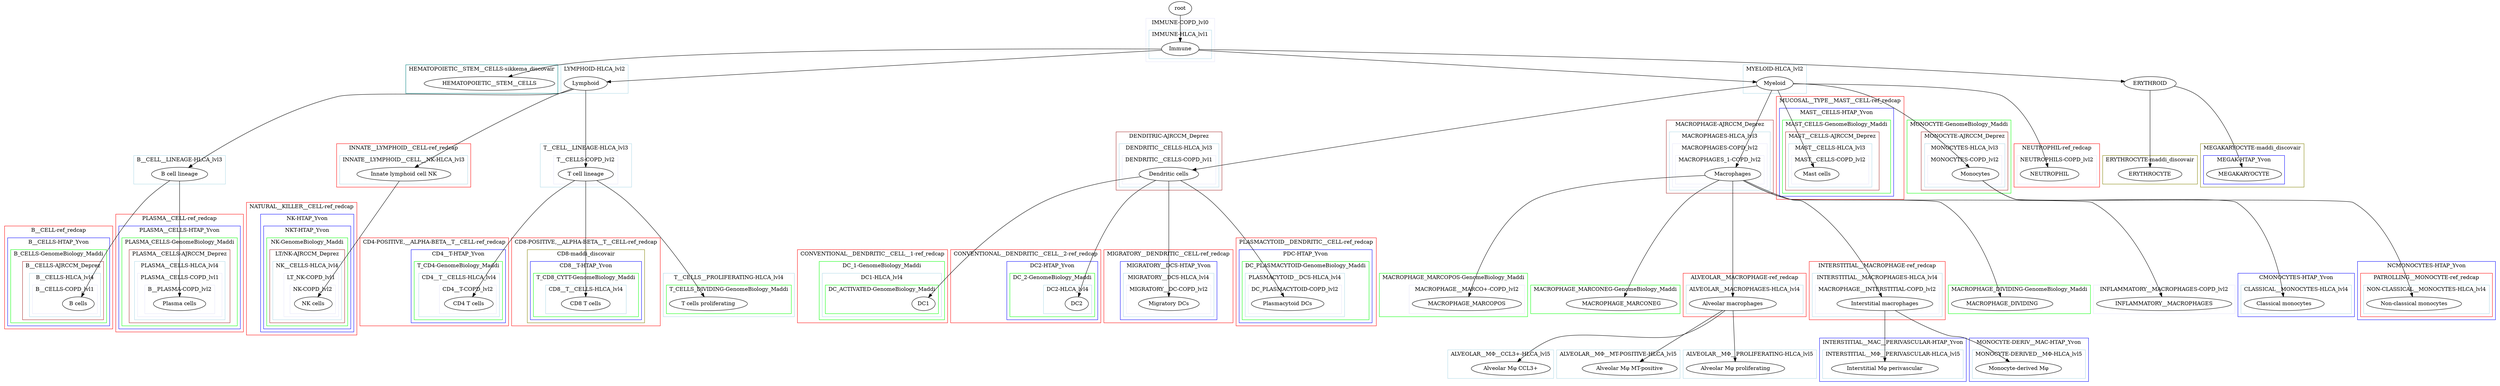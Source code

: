 digraph {
	graph [bb="0,0,6649,1005"];
	node [label="\N"];
	subgraph cluster_Immune {
		graph [bb="578,847,758,961",
			color=lavender,
			label="IMMUNE-COPD_lvl0",
			lheight=0.21,
			lp="668,949.5",
			lwidth=2.07
		];
		subgraph cluster_Immune {
			graph [bb="586,855,750,930",
				color=lightblue,
				label="IMMUNE-HLCA_lvl1",
				lheight=0.21,
				lp="668,918.5",
				lwidth=2.06
			];
			Immune	[color=black,
				height=0.5,
				label=Immune,
				layer=lv_0,
				pos="668,881",
				width=1.354];
		}
	}
	subgraph cluster_HEMATOPOIETIC__STEM__CELLS {
		graph [bb="84,764,482,839",
			color=teal,
			label="HEMATOPOIETIC__STEM__CELLS-sikkema_discovair",
			lheight=0.21,
			lp="283,827.5",
			lwidth=5.31
		];
		HEMATOPOIETIC__STEM__CELLS	[color=black,
			height=0.5,
			label=HEMATOPOIETIC__STEM__CELLS,
			layer=lv_1,
			pos="302,790",
			width=4.7482];
	}
	subgraph cluster_ERYTHROCYTE {
		graph [bb="8,526,256,601",
			color=olive,
			label="ERYTHROCYTE-maddi_discovair",
			lheight=0.21,
			lp="132,589.5",
			lwidth=3.22
		];
		ERYTHROCYTE	[color=black,
			height=0.5,
			label=ERYTHROCYTE,
			layer=lv_2,
			pos="165,552",
			width=2.3109];
	}
	subgraph cluster_MEGAKARYOCYTE {
		graph [bb="264,518,535,632",
			color=olive,
			label="MEGAKARYOCYTE-maddi_discovair",
			lheight=0.21,
			lp="399.5,620.5",
			lwidth=3.54
		];
		subgraph cluster_MEGAKARYOCYTE {
			graph [bb="315,526,527,601",
				color=blue,
				label="MEGAK-HTAP_Yvon",
				lheight=0.21,
				lp="421,589.5",
				lwidth=1.97
			];
			MEGAKARYOCYTE	[color=black,
				height=0.5,
				label=MEGAKARYOCYTE,
				layer=lv_2,
				pos="421,552",
				width=2.7261];
		}
	}
	subgraph cluster_Lymphoid {
		graph [bb="690,764,866,839",
			color=lightblue,
			label="LYMPHOID-HLCA_lvl2",
			lheight=0.21,
			lp="778,827.5",
			lwidth=2.22
		];
		Lymphoid	[color=black,
			height=0.5,
			label=Lymphoid,
			layer=lv_1,
			pos="778,790",
			width=1.5707];
	}
	subgraph "cluster_B cell lineage" {
		graph [bb="543,526,783,601",
			color=lightblue,
			label="B__CELL__LINEAGE-HLCA_lvl3",
			lheight=0.21,
			lp="663,589.5",
			lwidth=3.11
		];
		"B cell lineage"	[color=black,
			height=0.5,
			label="B cell lineage",
			layer=lv_2,
			pos="624,552",
			width=2.0401];
	}
	subgraph "cluster_B cells" {
		graph [bb="122,146,405,416",
			color=red,
			label="B__CELL-ref_redcap",
			lheight=0.21,
			lp="263.5,404.5",
			lwidth=2.00
		];
		subgraph "cluster_B cells" {
			graph [bb="130,154,397,385",
				color=blue,
				label="B__CELLS-HTAP_Yvon",
				lheight=0.21,
				lp="263.5,373.5",
				lwidth=2.21
			];
			subgraph "cluster_B cells" {
				graph [bb="138,162,389,354",
					color=green,
					label="B_CELLS-GenomeBiology_Maddi",
					lheight=0.21,
					lp="263.5,342.5",
					lwidth=3.26
				];
				subgraph "cluster_B cells" {
					graph [bb="169,170,381,323",
						color=brown,
						label="B__CELLS-AJRCCM_Deprez",
						lheight=0.21,
						lp="275,311.5",
						lwidth=2.72
					];
					subgraph "cluster_B cells" {
						graph [bb="187,178,373,292",
							color=lightblue,
							label="B__CELLS-HLCA_lvl4",
							lheight=0.21,
							lp="280,280.5",
							lwidth=2.11
						];
						subgraph "cluster_B cells" {
							graph [bb="195,186,365,261",
								color=lavender,
								label="B__CELLS-COPD_lvl1",
								lheight=0.21,
								lp="280,249.5",
								lwidth=2.14
							];
							"B cells"	[color=black,
								height=0.5,
								label="B cells",
								layer=lv_3,
								pos="315,212",
								width=1.1555];
						}
					}
				}
			}
		}
	}
	subgraph "cluster_Plasma cells" {
		graph [bb="413,138,747,447",
			color=red,
			label="PLASMA__CELL-ref_redcap",
			lheight=0.21,
			lp="580,435.5",
			lwidth=2.72
		];
		subgraph "cluster_Plasma cells" {
			graph [bb="421,146,739,416",
				color=blue,
				label="PLASMA__CELLS-HTAP_Yvon",
				lheight=0.21,
				lp="580,404.5",
				lwidth=2.93
			];
			subgraph "cluster_Plasma cells" {
				graph [bb="429,154,731,385",
					color=green,
					label="PLASMA_CELLS-GenomeBiology_Maddi",
					lheight=0.21,
					lp="580,373.5",
					lwidth=3.97
				];
				subgraph "cluster_Plasma cells" {
					graph [bb="459,162,723,354",
						color=brown,
						label="PLASMA__CELLS-AJRCCM_Deprez",
						lheight=0.21,
						lp="591,342.5",
						lwidth=3.44
					];
					subgraph "cluster_Plasma cells" {
						graph [bb="478,170,715,323",
							color=lightblue,
							label="PLASMA__CELLS-HLCA_lvl4",
							lheight=0.21,
							lp="596.5,311.5",
							lwidth=2.83
						];
						subgraph "cluster_Plasma cells" {
							graph [bb="486,178,707,292",
								color=lavender,
								label="PLASMA__CELLS-COPD_lvl1",
								lheight=0.21,
								lp="596.5,280.5",
								lwidth=2.85
							];
							subgraph "cluster_Plasma cells" {
								graph [bb="516,186,699,261",
									color=lavender,
									label="B__PLASMA-COPD_lvl2",
									lheight=0.21,
									lp="607.5,249.5",
									lwidth=2.32
								];
								"Plasma cells"	[color=black,
									height=0.5,
									label="Plasma cells",
									layer=lv_3,
									pos="623,212",
									width=1.8957];
							}
						}
					}
				}
			}
		}
	}
	subgraph "cluster_Innate lymphoid cell NK" {
		graph [bb="791,518,1142,632",
			color=red,
			label="INNATE__LYMPHOID__CELL-ref_redcap",
			lheight=0.21,
			lp="966.5,620.5",
			lwidth=3.97
		];
		subgraph "cluster_Innate lymphoid cell NK" {
			graph [bb="799,526,1134,601",
				color=lightblue,
				label="INNATE__LYMPHOID__CELL__NK-HLCA_lvl3",
				lheight=0.21,
				lp="966.5,589.5",
				lwidth=4.43
			];
			"Innate lymphoid cell NK"	[color=black,
				height=0.5,
				label="Innate lymphoid cell NK",
				layer=lv_2,
				pos="930,552",
				width=3.4122];
		}
	}
	subgraph "cluster_NK cells" {
		graph [bb="755,130,1044,478",
			color=red,
			label="NATURAL__KILLER__CELL-ref_redcap",
			lheight=0.21,
			lp="899.5,466.5",
			lwidth=3.79
		];
		subgraph "cluster_NK cells" {
			graph [bb="791,138,1035,447",
				color=blue,
				label="NK-HTAP_Yvon",
				lheight=0.21,
				lp="913,435.5",
				lwidth=1.50
			];
			subgraph "cluster_NK cells" {
				graph [bb="799,146,1027,416",
					color=blue,
					label="NKT-HTAP_Yvon",
					lheight=0.21,
					lp="913,404.5",
					lwidth=1.61
				];
				subgraph "cluster_NK cells" {
					graph [bb="807,154,1019,385",
						color=green,
						label="NK-GenomeBiology_Maddi",
						lheight=0.21,
						lp="913,373.5",
						lwidth=2.64
					];
					subgraph "cluster_NK cells" {
						graph [bb="815,162,1011,354",
							color=brown,
							label="LT/NK-AJRCCM_Deprez",
							lheight=0.21,
							lp="913,342.5",
							lwidth=2.32
						];
						subgraph "cluster_NK cells" {
							graph [bb="823,170,1003,323",
								color=lightblue,
								label="NK__CELLS-HLCA_lvl4",
								lheight=0.21,
								lp="913,311.5",
								lwidth=2.28
							];
							subgraph "cluster_NK cells" {
								graph [bb="852,178,995,292",
									color=lavender,
									label="LT_NK-COPD_lvl1",
									lheight=0.21,
									lp="923.5,280.5",
									lwidth=1.76
								];
								subgraph "cluster_NK cells" {
									graph [bb="868,186,987,261",
										color=lavender,
										label="NK-COPD_lvl2",
										lheight=0.21,
										lp="927.5,249.5",
										lwidth=1.43
									];
									"NK cells"	[color=black,
										height=0.5,
										label="NK cells",
										layer=lv_3,
										pos="930,212",
										width=1.3721];
								}
							}
						}
					}
				}
			}
		}
	}
	subgraph "cluster_T cell lineage" {
		graph [bb="1326,518,1565,632",
			color=lightblue,
			label="T__CELL__LINEAGE-HLCA_lvl3",
			lheight=0.21,
			lp="1445.5,620.5",
			lwidth=3.10
		];
		subgraph "cluster_T cell lineage" {
			graph [bb="1361,526,1529,601",
				color=lavender,
				label="T__CELLS-COPD_lvl2",
				lheight=0.21,
				lp="1445,589.5",
				lwidth=2.11
			];
			"T cell lineage"	[color=black,
				height=0.5,
				label="T cell lineage",
				layer=lv_2,
				pos="1445,552",
				width=2.004];
		}
	}
	subgraph "cluster_CD4 T cells" {
		graph [bb="1052,154,1441,385",
			color=red,
			label="CD4-POSITIVE,__ALPHA-BETA__T__CELL-ref_redcap",
			lheight=0.21,
			lp="1246.5,373.5",
			lwidth=5.18
		];
		subgraph "cluster_CD4 T cells" {
			graph [bb="1186,162,1433,354",
				color=blue,
				label="CD4__T-HTAP_Yvon",
				lheight=0.21,
				lp="1309.5,342.5",
				lwidth=1.92
			];
			subgraph "cluster_CD4 T cells" {
				graph [bb="1194,170,1425,323",
					color=green,
					label="T_CD4-GenomeBiology_Maddi",
					lheight=0.21,
					lp="1309.5,311.5",
					lwidth=2.99
				];
				subgraph "cluster_CD4 T cells" {
					graph [bb="1206,178,1417,292",
						color=lightblue,
						label="CD4__T__CELLS-HLCA_lvl4",
						lheight=0.21,
						lp="1311.5,280.5",
						lwidth=2.71
					];
					subgraph "cluster_CD4 T cells" {
						graph [bb="1260,186,1409,261",
							color=lavender,
							label="CD4__T-COPD_lvl2",
							lheight=0.21,
							lp="1334.5,249.5",
							lwidth=1.85
						];
						"CD4 T cells"	[color=black,
							height=0.5,
							label="CD4 T cells",
							layer=lv_3,
							pos="1337,212",
							width=1.7693];
					}
				}
			}
		}
	}
	subgraph "cluster_CD8 T cells" {
		graph [bb="1449,154,1838,385",
			color=red,
			label="CD8-POSITIVE,__ALPHA-BETA__T__CELL-ref_redcap",
			lheight=0.21,
			lp="1643.5,373.5",
			lwidth=5.18
		];
		subgraph "cluster_CD8 T cells" {
			graph [bb="1457,162,1764,354",
				color=olive,
				label="CD8-maddi_discovair",
				lheight=0.21,
				lp="1610.5,342.5",
				lwidth=2.10
			];
			subgraph "cluster_CD8 T cells" {
				graph [bb="1465,170,1756,323",
					color=blue,
					label="CD8__T-HTAP_Yvon",
					lheight=0.21,
					lp="1610.5,311.5",
					lwidth=1.92
				];
				subgraph "cluster_CD8 T cells" {
					graph [bb="1473,178,1748,292",
						color=green,
						label="T_CD8_CYTT-GenomeBiology_Maddi",
						lheight=0.21,
						lp="1610.5,280.5",
						lwidth=3.60
					];
					subgraph "cluster_CD8 T cells" {
						graph [bb="1481,186,1692,261",
							color=lightblue,
							label="CD8__T__CELLS-HLCA_lvl4",
							lheight=0.21,
							lp="1586.5,249.5",
							lwidth=2.71
						];
						"CD8 T cells"	[color=black,
							height=0.5,
							label="CD8 T cells",
							layer=lv_3,
							pos="1553,212",
							width=1.7693];
					}
				}
			}
		}
	}
	subgraph "cluster_T cells proliferating" {
		graph [bb="1846,178,2189,292",
			color=lightblue,
			label="T__CELLS__PROLIFERATING-HLCA_lvl4",
			lheight=0.21,
			lp="2017.5,280.5",
			lwidth=3.99
		];
		subgraph "cluster_T cells proliferating" {
			graph [bb="1854,186,2181,261",
				color=green,
				label="T_CELLS_DIVIDING-GenomeBiology_Maddi",
				lheight=0.21,
				lp="2017.5,249.5",
				lwidth=4.32
			];
			"T cells proliferating"	[color=black,
				height=0.5,
				label="T cells proliferating",
				layer=lv_3,
				pos="1964,212",
				width=2.8345];
		}
	}
	subgraph cluster_Myeloid {
		graph [bb="4876,764,5042,839",
			color=lightblue,
			label="MYELOID-HLCA_lvl2",
			lheight=0.21,
			lp="4959,827.5",
			lwidth=2.08
		];
		Myeloid	[color=black,
			height=0.5,
			label=Myeloid,
			layer=lv_1,
			pos="4959,790",
			width=1.336];
	}
	subgraph "cluster_Dendritic cells" {
		graph [bb="3031,510,3308,663",
			color=brown,
			label="DENDITRIC-AJRCCM_Deprez",
			lheight=0.21,
			lp="3169.5,651.5",
			lwidth=2.90
		];
		subgraph "cluster_Dendritic cells" {
			graph [bb="3039,518,3300,632",
				color=lightblue,
				label="DENDRITIC__CELLS-HLCA_lvl3",
				lheight=0.21,
				lp="3169.5,620.5",
				lwidth=3.15
			];
			subgraph "cluster_Dendritic cells" {
				graph [bb="3047,526,3292,601",
					color=lavender,
					label="DENDRITIC__CELLS-COPD_lvl1",
					lheight=0.21,
					lp="3169.5,589.5",
					lwidth=3.18
				];
				"Dendritic cells"	[color=black,
					height=0.5,
					label="Dendritic cells",
					layer=lv_2,
					pos="3169,552",
					width=2.1665];
			}
		}
	}
	subgraph cluster_DC1 {
		graph [bb="2197,162,2590,354",
			color=red,
			label="CONVENTIONAL__DENDRITIC__CELL__1-ref_redcap",
			lheight=0.21,
			lp="2393.5,342.5",
			lwidth=5.24
		];
		subgraph cluster_DC1 {
			graph [bb="2254,170,2582,323",
				color=green,
				label="DC_1-GenomeBiology_Maddi",
				lheight=0.21,
				lp="2418,311.5",
				lwidth=2.86
			];
			subgraph cluster_DC1 {
				graph [bb="2262,178,2574,292",
					color=lightblue,
					label="DC1-HLCA_lvl4",
					lheight=0.21,
					lp="2418,280.5",
					lwidth=1.53
				];
				subgraph cluster_DC1 {
					graph [bb="2270,186,2566,261",
						color=green,
						label="DC_ACTIVATED-GenomeBiology_Maddi",
						lheight=0.21,
						lp="2418,249.5",
						lwidth=3.89
					];
					DC1	[color=black,
						height=0.5,
						label=DC1,
						layer=lv_3,
						pos="2527,212",
						width=0.84854];
				}
			}
		}
	}
	subgraph cluster_DC2 {
		graph [bb="2598,162,2991,354",
			color=red,
			label="CONVENTIONAL__DENDRITIC__CELL__2-ref_redcap",
			lheight=0.21,
			lp="2794.5,342.5",
			lwidth=5.24
		];
		subgraph cluster_DC2 {
			graph [bb="2745,170,2983,323",
				color=blue,
				label="DC2-HTAP_Yvon",
				lheight=0.21,
				lp="2864,311.5",
				lwidth=1.62
			];
			subgraph cluster_DC2 {
				graph [bb="2753,178,2975,292",
					color=green,
					label="DC_2-GenomeBiology_Maddi",
					lheight=0.21,
					lp="2864,280.5",
					lwidth=2.86
				];
				subgraph cluster_DC2 {
					graph [bb="2841,186,2967,261",
						color=lightblue,
						label="DC2-HLCA_lvl4",
						lheight=0.21,
						lp="2904,249.5",
						lwidth=1.53
					];
					DC2	[color=black,
						height=0.5,
						label=DC2,
						layer=lv_3,
						pos="2928,212",
						width=0.84854];
				}
			}
		}
	}
	subgraph "cluster_Migratory DCs" {
		graph [bb="2999,162,3337,354",
			color=red,
			label="MIGRATORY__DENDRITIC__CELL-ref_redcap",
			lheight=0.21,
			lp="3168,342.5",
			lwidth=4.47
		];
		subgraph "cluster_Migratory DCs" {
			graph [bb="3042,170,3295,323",
				color=blue,
				label="MIGRATORY__DCS-HTAP_Yvon",
				lheight=0.21,
				lp="3168.5,311.5",
				lwidth=3.06
			];
			subgraph "cluster_Migratory DCs" {
				graph [bb="3050,178,3287,292",
					color=lightblue,
					label="MIGRATORY__DCS-HLCA_lvl4",
					lheight=0.21,
					lp="3168.5,280.5",
					lwidth=2.97
				];
				subgraph "cluster_Migratory DCs" {
					graph [bb="3058,186,3279,261",
						color=lavender,
						label="MIGRATORY__DC-COPD_lvl2",
						lheight=0.21,
						lp="3168.5,249.5",
						lwidth=2.85
					];
					"Migratory DCs"	[color=black,
						height=0.5,
						label="Migratory DCs",
						layer=lv_3,
						pos="3169,212",
						width=2.2026];
				}
			}
		}
	}
	subgraph "cluster_Plasmacytoid DCs" {
		graph [bb="3345,154,3712,385",
			color=red,
			label="PLASMACYTOID__DENDRITIC__CELL-ref_redcap",
			lheight=0.21,
			lp="3528.5,373.5",
			lwidth=4.88
		];
		subgraph "cluster_Plasmacytoid DCs" {
			graph [bb="3353,162,3701,354",
				color=blue,
				label="PDC-HTAP_Yvon",
				lheight=0.21,
				lp="3527,342.5",
				lwidth=1.64
			];
			subgraph "cluster_Plasmacytoid DCs" {
				graph [bb="3361,170,3693,323",
					color=green,
					label="DC_PLASMACYTOID-GenomeBiology_Maddi",
					lheight=0.21,
					lp="3527,311.5",
					lwidth=4.39
				];
				subgraph "cluster_Plasmacytoid DCs" {
					graph [bb="3369,178,3629,292",
						color=lightblue,
						label="PLASMACYTOID__DCS-HLCA_lvl4",
						lheight=0.21,
						lp="3499,280.5",
						lwidth=3.38
					];
					subgraph "cluster_Plasmacytoid DCs" {
						graph [bb="3377,186,3621,261",
							color=lavender,
							label="DC_PLASMACYTOID-COPD_lvl2",
							lheight=0.21,
							lp="3499,249.5",
							lwidth=3.17
						];
						"Plasmacytoid DCs"	[color=black,
							height=0.5,
							label="Plasmacytoid DCs",
							layer=lv_3,
							pos="3480,212",
							width=2.6359];
					}
				}
			}
		}
	}
	subgraph cluster_Macrophages {
		graph [bb="4675,502,4955,694",
			color=brown,
			label="MACROPHAGE-AJRCCM_Deprez",
			lheight=0.21,
			lp="4815,682.5",
			lwidth=3.24
		];
		subgraph cluster_Macrophages {
			graph [bb="4683,510,4947,663",
				color=lightblue,
				label="MACROPHAGES-HLCA_lvl3",
				lheight=0.21,
				lp="4815,651.5",
				lwidth=2.76
			];
			subgraph cluster_Macrophages {
				graph [bb="4691,518,4939,632",
					color=lavender,
					label="MACROPHAGES-COPD_lvl2",
					lheight=0.21,
					lp="4815,620.5",
					lwidth=2.78
				];
				subgraph cluster_Macrophages {
					graph [bb="4699,526,4931,601",
						color=lavender,
						label="MACROPHAGES_1-COPD_lvl2",
						lheight=0.21,
						lp="4815,589.5",
						lwidth=3.00
					];
					Macrophages	[color=black,
						height=0.5,
						label=Macrophages,
						layer=lv_2,
						pos="4850,552",
						width=2.0401];
				}
			}
		}
	}
	subgraph cluster_MACROPHAGE_MARCOPOS {
		graph [bb="3720,178,4108,292",
			color=green,
			label="MACROPHAGE_MARCOPOS-GenomeBiology_Maddi",
			lheight=0.21,
			lp="3914,280.5",
			lwidth=5.17
		];
		subgraph cluster_MACROPHAGE_MARCOPOS {
			graph [bb="3798,186,4100,261",
				color=lavender,
				label="MACROPHAGE__MARCO+-COPD_lvl2",
				lheight=0.21,
				lp="3949,249.5",
				lwidth=3.78
			];
			MACROPHAGE_MARCOPOS	[color=black,
				height=0.5,
				label=MACROPHAGE_MARCOPOS,
				layer=lv_3,
				pos="3949,212",
				width=3.9719];
		}
	}
	subgraph cluster_MACROPHAGE_MARCONEG {
		graph [bb="4116,186,4507,261",
			color=green,
			label="MACROPHAGE_MARCONEG-GenomeBiology_Maddi",
			lheight=0.21,
			lp="4311.5,249.5",
			lwidth=5.21
		];
		MACROPHAGE_MARCONEG	[color=black,
			height=0.5,
			label=MACROPHAGE_MARCONEG,
			layer=lv_3,
			pos="4354,212",
			width=4.026];
	}
	subgraph "cluster_Alveolar macrophages" {
		graph [bb="4515,178,4837,292",
			color=red,
			label="ALVEOLAR__MACROPHAGE-ref_redcap",
			lheight=0.21,
			lp="4676,280.5",
			lwidth=3.92
		];
		subgraph "cluster_Alveolar macrophages" {
			graph [bb="4523,186,4829,261",
				color=lightblue,
				label="ALVEOLAR__MACROPHAGES-HLCA_lvl4",
				lheight=0.21,
				lp="4676,249.5",
				lwidth=4.03
			];
			"Alveolar macrophages"	[color=black,
				height=0.5,
				label="Alveolar macrophages",
				layer=lv_3,
				pos="4653,212",
				width=3.1594];
		}
	}
	subgraph "cluster_Alveolar Mφ CCL3+" {
		graph [bb="3904,16,4181,91",
			color=lightblue,
			label="ALVEOLAR__MΦ__CCL3+-HLCA_lvl5",
			lheight=0.21,
			lp="4042.5,79.5",
			lwidth=3.62
		];
		"Alveolar Mφ CCL3+"	[color=black,
			height=0.5,
			label="Alveolar Mφ CCL3+",
			layer=lv_4,
			pos="4070,42",
			width=2.8706];
	}
	subgraph "cluster_Alveolar Mφ MT-positive" {
		graph [bb="4189,16,4512,91",
			color=lightblue,
			label="ALVEOLAR__MΦ__MT-POSITIVE-HLCA_lvl5",
			lheight=0.21,
			lp="4350.5,79.5",
			lwidth=4.26
		];
		"Alveolar Mφ MT-positive"	[color=black,
			height=0.5,
			label="Alveolar Mφ MT-positive",
			layer=lv_4,
			pos="4380,42",
			width=3.4483];
	}
	subgraph "cluster_Alveolar Mφ proliferating" {
		graph [bb="4520,16,4869,91",
			color=lightblue,
			label="ALVEOLAR__MΦ__PROLIFERATING-HLCA_lvl5",
			lheight=0.21,
			lp="4694.5,79.5",
			lwidth=4.62
		];
		"Alveolar Mφ proliferating"	[color=black,
			height=0.5,
			label="Alveolar Mφ proliferating",
			layer=lv_4,
			pos="4657,42",
			width=3.5747];
	}
	subgraph "cluster_Interstitial macrophages" {
		graph [bb="4845,170,5201,323",
			color=red,
			label="INTERSTITIAL__MACROPHAGE-ref_redcap",
			lheight=0.21,
			lp="5023,311.5",
			lwidth=4.28
		];
		subgraph "cluster_Interstitial macrophages" {
			graph [bb="4853,178,5193,292",
				color=lightblue,
				label="INTERSTITIAL__MACROPHAGES-HLCA_lvl4",
				lheight=0.21,
				lp="5023,280.5",
				lwidth=4.39
			];
			subgraph "cluster_Interstitial macrophages" {
				graph [bb="4861,186,5185,261",
					color=lavender,
					label="MACROPHAGE__INTERSTITIAL-COPD_lvl2",
					lheight=0.21,
					lp="5023,249.5",
					lwidth=4.28
				];
				"Interstitial macrophages"	[color=black,
					height=0.5,
					label="Interstitial macrophages",
					layer=lv_3,
					pos="5048,212",
					width=3.4844];
			}
		}
	}
	subgraph "cluster_Interstitial Mφ perivascular" {
		graph [bb="4877,8,5261,122",
			color=blue,
			label="INTERSTITIAL__MAC__PERIVASCULAR-HTAP_Yvon",
			lheight=0.21,
			lp="5069,110.5",
			lwidth=5.11
		];
		subgraph "cluster_Interstitial Mφ perivascular" {
			graph [bb="4885,16,5253,91",
				color=lightblue,
				label="INTERSTITIAL__MΦ__PERIVASCULAR-HLCA_lvl5",
				lheight=0.21,
				lp="5069,79.5",
				lwidth=4.89
			];
			"Interstitial Mφ perivascular"	[color=black,
				height=0.5,
				label="Interstitial Mφ perivascular",
				layer=lv_4,
				pos="5048,42",
				width=3.8816];
		}
	}
	subgraph "cluster_Monocyte-derived Mφ" {
		graph [bb="5269,8,5581,122",
			color=blue,
			label="MONOCYTE-DERIV__MAC-HTAP_Yvon",
			lheight=0.21,
			lp="5425,110.5",
			lwidth=3.81
		];
		subgraph "cluster_Monocyte-derived Mφ" {
			graph [bb="5277,16,5573,91",
				color=lightblue,
				label="MONOCYTE-DERIVED__MΦ-HLCA_lvl5",
				lheight=0.21,
				lp="5425,79.5",
				lwidth=3.89
			];
			"Monocyte-derived Mφ"	[color=black,
				height=0.5,
				label="Monocyte-derived Mφ",
				layer=lv_4,
				pos="5397,42",
				width=3.1233];
		}
	}
	subgraph cluster_MACROPHAGE_DIVIDING {
		graph [bb="5209,186,5581,261",
			color=green,
			label="MACROPHAGE_DIVIDING-GenomeBiology_Maddi",
			lheight=0.21,
			lp="5395,249.5",
			lwidth=4.94
		];
		MACROPHAGE_DIVIDING	[color=black,
			height=0.5,
			label=MACROPHAGE_DIVIDING,
			layer=lv_3,
			pos="5350,212",
			width=3.683];
	}
	subgraph cluster_INFLAMMATORY__MACROPHAGES {
		graph [bb="5589,186,5959,261",
			color=lavender,
			label="INFLAMMATORY__MACROPHAGES-COPD_lvl2",
			lheight=0.21,
			lp="5774,249.5",
			lwidth=4.67
		];
		INFLAMMATORY__MACROPHAGES	[color=black,
			height=0.5,
			label=INFLAMMATORY__MACROPHAGES,
			layer=lv_3,
			pos="5774,212",
			width=4.9107];
	}
	subgraph "cluster_Mast cells" {
		graph [bb="4963,486,5297,756",
			color=red,
			label="MUCOSAL__TYPE__MAST__CELL-ref_redcap",
			lheight=0.21,
			lp="5130,744.5",
			lwidth=4.42
		];
		subgraph "cluster_Mast cells" {
			graph [bb="4971,494,5270,725",
				color=blue,
				label="MAST__CELLS-HTAP_Yvon",
				lheight=0.21,
				lp="5120.5,713.5",
				lwidth=2.65
			];
			subgraph "cluster_Mast cells" {
				graph [bb="4979,502,5262,694",
					color=green,
					label="MAST_CELLS-GenomeBiology_Maddi",
					lheight=0.21,
					lp="5120.5,682.5",
					lwidth=3.71
				];
				subgraph "cluster_Mast cells" {
					graph [bb="4987,510,5232,663",
						color=brown,
						label="MAST__CELLS-AJRCCM_Deprez",
						lheight=0.21,
						lp="5109.5,651.5",
						lwidth=3.18
					];
					subgraph "cluster_Mast cells" {
						graph [bb="4995,518,5213,632",
							color=lightblue,
							label="MAST__CELLS-HLCA_lvl3",
							lheight=0.21,
							lp="5104,620.5",
							lwidth=2.56
						];
						subgraph "cluster_Mast cells" {
							graph [bb="5003,526,5205,601",
								color=lavender,
								label="MAST__CELLS-COPD_lvl2",
								lheight=0.21,
								lp="5104,589.5",
								lwidth=2.58
							];
							"Mast cells"	[color=black,
								height=0.5,
								label="Mast cells",
								layer=lv_2,
								pos="5069,552",
								width=1.6068];
						}
					}
				}
			}
		}
	}
	subgraph cluster_Monocytes {
		graph [bb="5709,502,5981,694",
			color=green,
			label="MONOCYTE-GenomeBiology_Maddi",
			lheight=0.21,
			lp="5845,682.5",
			lwidth=3.56
		];
		subgraph cluster_Monocytes {
			graph [bb="5746,510,5973,663",
				color=brown,
				label="MONOCYTE-AJRCCM_Deprez",
				lheight=0.21,
				lp="5859.5,651.5",
				lwidth=2.93
			];
			subgraph cluster_Monocytes {
				graph [bb="5755,518,5965,632",
					color=lightblue,
					label="MONOCYTES-HLCA_lvl3",
					lheight=0.21,
					lp="5860,620.5",
					lwidth=2.46
				];
				subgraph cluster_Monocytes {
					graph [bb="5763,526,5957,601",
						color=lavender,
						label="MONOCYTES-COPD_lvl2",
						lheight=0.21,
						lp="5860,589.5",
						lwidth=2.47
					];
					Monocytes	[color=black,
						height=0.5,
						label=Monocytes,
						layer=lv_2,
						pos="5888,552",
						width=1.6971];
				}
			}
		}
	}
	subgraph "cluster_Classical monocytes" {
		graph [bb="5967,178,6272,292",
			color=blue,
			label="CMONOCYTES-HTAP_Yvon",
			lheight=0.21,
			lp="6119.5,280.5",
			lwidth=2.69
		];
		subgraph "cluster_Classical monocytes" {
			graph [bb="5975,186,6264,261",
				color=lightblue,
				label="CLASSICAL__MONOCYTES-HLCA_lvl4",
				lheight=0.21,
				lp="6119.5,249.5",
				lwidth=3.79
			];
			"Classical monocytes"	[color=black,
				height=0.5,
				label="Classical monocytes",
				layer=lv_3,
				pos="6088,212",
				width=2.9067];
		}
	}
	subgraph "cluster_Non-classical monocytes" {
		graph [bb="6280,170,6641,323",
			color=blue,
			label="NCMONOCYTES-HTAP_Yvon",
			lheight=0.21,
			lp="6460.5,311.5",
			lwidth=2.86
		];
		subgraph "cluster_Non-classical monocytes" {
			graph [bb="6288,178,6633,292",
				color=red,
				label="PATROLLING__MONOCYTE-ref_redcap",
				lheight=0.21,
				lp="6460.5,280.5",
				lwidth=3.85
			];
			subgraph "cluster_Non-classical monocytes" {
				graph [bb="6296,186,6625,261",
					color=lightblue,
					label="NON-CLASSICAL__MONOCYTES-HLCA_lvl4",
					lheight=0.21,
					lp="6460.5,249.5",
					lwidth=4.35
				];
				"Non-classical monocytes"	[color=black,
					height=0.5,
					label="Non-classical monocytes",
					layer=lv_3,
					pos="6428,212",
					width=3.4483];
			}
		}
	}
	subgraph cluster_NEUTROPHIL {
		graph [bb="5989,518,6213,632",
			color=red,
			label="NEUTROPHIL-ref_redcap",
			lheight=0.21,
			lp="6101,620.5",
			lwidth=2.53
		];
		subgraph cluster_NEUTROPHIL {
			graph [bb="5997,526,6205,601",
				color=lavender,
				label="NEUTROPHILS-COPD_lvl2",
				lheight=0.21,
				lp="6101,589.5",
				lwidth=2.67
			];
			NEUTROPHIL	[color=black,
				height=0.5,
				label=NEUTROPHIL,
				layer=lv_2,
				pos="6082,552",
				width=2.1304];
		}
	}
	root	[color=black,
		height=0.5,
		label=root,
		layer=lv_0,
		pos="668,987",
		width=0.83048];
	root -> Immune	[pos="e,668,899.2 668,968.83 668,952.64 668,928.13 668,909.27"];
	Immune -> HEMATOPOIETIC__STEM__CELLS	[pos="e,359.39,806.99 626.51,871.4 588.74,863.43 531.48,851.04 482,839 444.53,829.88 402.92,818.84 369.15,809.65"];
	ERYTHROID	[height=0.5,
		pos="559,790",
		width=1.8957];
	Immune -> ERYTHROID	[pos="e,579.15,807.45 648.76,864.29 631.65,850.32 606.41,829.71 587.05,813.9"];
	Immune -> Lymphoid	[pos="e,758.04,807.15 687.41,864.29 704.79,850.23 730.47,829.45 750.06,813.61"];
	Immune -> Myeloid	[pos="e,4910.9,792 716.56,878.99 1154.8,869.9 4422.8,802.12 4900.7,792.21"];
	ERYTHROID -> ERYTHROCYTE	[pos="e,171.22,570.1 523.53,774.59 511.78,770.43 498.5,766.38 486,764 466.88,760.37 328.11,765.27 311,756 238.96,716.97 193.79,625.16 \
175.02,579.6"];
	ERYTHROID -> MEGAKARYOCYTE	[pos="e,430.84,570.17 548.56,771.91 545.46,766.8 542.08,761.18 539,756 501.5,692.82 458.32,617.99 436.04,579.22"];
	Lymphoid -> "B cell lineage"	[pos="e,634.97,569.82 766.92,772.03 740.23,731.12 672.22,626.89 640.61,578.46"];
	Lymphoid -> "Innate lymphoid cell NK"	[pos="e,918.96,570.14 788.93,772.03 815.21,731.22 882.08,627.4 913.38,578.81"];
	Lymphoid -> "T cell lineage"	[pos="e,1427,569.67 834.13,787.19 920.94,783.84 1083.4,775.16 1138,756 1254.2,715.18 1369.5,620.73 1419.3,576.56"];
	"B cell lineage" -> "B cells"	[pos="e,323.28,229.7 603.4,534.7 585.09,520.67 557.21,500.47 531,486 522.98,481.57 519.21,483.65 512,478 423.67,408.73 355.21,290.39 327.9,\
238.57"];
	"B cell lineage" -> "Plasma cells"	[pos="e,623.05,230.19 623.95,533.77 623.79,478.85 623.28,307.55 623.08,240.4"];
	"Innate lymphoid cell NK" -> "NK cells"	[pos="e,930,230.19 930,533.77 930,478.85 930,307.55 930,240.4"];
	"T cell lineage" -> "CD4 T cells"	[pos="e,1342.5,230.19 1439.5,533.77 1421.9,478.74 1367,306.85 1345.6,239.99"];
	"T cell lineage" -> "CD8 T cells"	[pos="e,1547.5,230.19 1450.5,533.77 1468.1,478.74 1523,306.85 1544.4,239.99"];
	"T cell lineage" -> "T cells proliferating"	[pos="e,1951.6,230.18 1505.4,542.1 1558.4,532.33 1636.2,513.13 1696,478 1807.1,412.67 1906,290.93 1945.6,238.31"];
	Myeloid -> "Dendritic cells"	[pos="e,3234.4,561.89 4914.1,783.5 4861.6,777.04 4772,765.93 4695,756 4137.6,684.09 3466.4,593.36 3244.3,563.24"];
	Myeloid -> Macrophages	[pos="e,4857.9,570.14 4951.2,772.03 4932.4,731.39 4884.8,628.26 4862.2,579.42"];
	Myeloid -> "Mast cells"	[pos="e,5061,570.14 4966.9,772.03 4985.9,731.39 5033.9,628.26 5056.7,579.42"];
	Myeloid -> Monocytes	[pos="e,5851,566.34 5005.5,785.1 5055.9,780.34 5138.8,771.03 5209,756 5451.1,704.18 5732.1,608.41 5841.3,569.79"];
	Myeloid -> NEUTROPHIL	[pos="e,6077.8,570.06 5007.1,788.69 5201.3,787.29 5919.5,780.46 5961,756 6027.5,716.73 6061.7,625.38 6075.1,579.82"];
	"Dendritic cells" -> DC1	[pos="e,2540,228.51 3096.3,545.29 3026.7,537.51 2920.2,519.42 2837,478 2710,414.81 2592,288.29 2546.6,236.21"];
	"Dendritic cells" -> DC2	[pos="e,2932.5,230.06 3134.7,535.69 3109.7,523.13 3076.4,503.32 3054,478 2988.8,404.3 2950.2,290.92 2935.3,239.72"];
	"Dendritic cells" -> "Migratory DCs"	[pos="e,3169,230.19 3169,533.77 3169,478.85 3169,307.55 3169,240.4"];
	"Dendritic cells" -> "Plasmacytoid DCs"	[pos="e,3470.3,230.16 3199.7,535.38 3223.9,522.14 3257.7,501.56 3283,478 3364.3,402.17 3435.5,289.16 3465.2,238.81"];
	Macrophages -> MACROPHAGE_MARCOPOS	[pos="e,3953.7,230.11 4776.4,551.85 4612.1,552.46 4221.4,546.45 4112,478 4021.9,421.62 3974,295.3 3956.7,239.9"];
	Macrophages -> MACROPHAGE_MARCONEG	[pos="e,4359.4,230.25 4776.7,550.78 4704.9,547.14 4595.5,532.11 4519,478 4432.3,416.71 4381.7,294.07 4362.7,239.84"];
	Macrophages -> "Alveolar macrophages"	[pos="e,4663,230.19 4840,533.77 4807.8,478.51 4706.9,305.43 4668.3,239.17"];
	Macrophages -> "Interstitial macrophages"	[pos="e,5037.9,230.19 4860.1,533.77 4892.5,478.51 4993.9,305.43 5032.7,239.17"];
	Macrophages -> MACROPHAGE_DIVIDING	[pos="e,5345.7,230.03 4877.5,535.3 4906.6,519.58 4954.4,496.28 4999,486 5019.6,481.25 5170.8,488.74 5189,478 5280.4,423.99 5326.6,295.84 \
5342.9,239.9"];
	Macrophages -> INFLAMMATORY__MACROPHAGES	[pos="e,5768.1,230.26 4877.2,535.19 4906.2,519.26 4954.2,495.67 4999,486 5030.8,479.13 5556.2,493.11 5585,478 5684,426.17 5742.8,296.35 \
5764.5,239.91"];
	"Alveolar macrophages" -> "Alveolar Mφ CCL3+"	[pos="e,4087.3,59.8 4631.4,194.1 4604.8,174.41 4557.5,142.94 4511,130 4441.2,110.57 4253.9,144.33 4185,122 4150.3,110.77 4116.7,85.433 \
4094.8,66.463"];
	"Alveolar macrophages" -> "Alveolar Mφ MT-positive"	[pos="e,4407.1,59.655 4625.8,194.28 4576.3,163.77 4471.2,99.109 4415.8,65.048"];
	"Alveolar macrophages" -> "Alveolar Mφ proliferating"	[pos="e,4656.6,60.078 4653.4,193.97 4654.1,164.91 4655.5,105.52 4656.3,70.518"];
	"Interstitial macrophages" -> "Interstitial Mφ perivascular"	[pos="e,5048,60.078 5048,193.97 5048,164.91 5048,105.52 5048,70.518"];
	"Interstitial macrophages" -> "Monocyte-derived Mφ"	[pos="e,5373.5,59.809 5073.8,194.35 5104,175.66 5156.1,145.89 5205,130 5227.2,122.77 5234.9,129.65 5257,122 5296.5,108.33 5337.7,83.609 \
5365.1,65.451"];
	Monocytes -> "Classical monocytes"	[pos="e,6082.3,230.26 5908.1,534.95 5924.4,521.15 5947.3,500.04 5963,478 6019.6,398.76 6061.4,289.89 6078.9,239.98"];
	Monocytes -> "Non-classical monocytes"	[pos="e,6423.8,230.08 5907,534.89 5926.9,519.08 5959.9,495.93 5993,486 6022.3,477.21 6241.6,493.41 6268,478 6359.6,424.55 6405,296.1 6421.1,\
239.99"];
}
